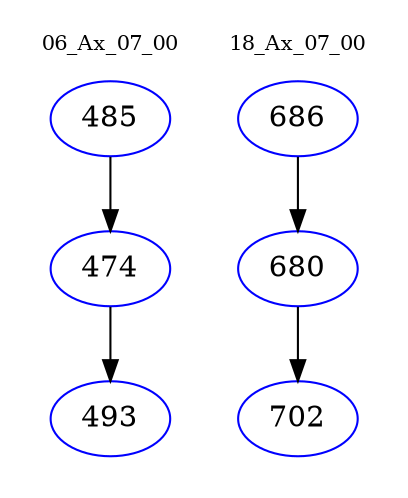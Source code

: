 digraph{
subgraph cluster_0 {
color = white
label = "06_Ax_07_00";
fontsize=10;
T0_485 [label="485", color="blue"]
T0_485 -> T0_474 [color="black"]
T0_474 [label="474", color="blue"]
T0_474 -> T0_493 [color="black"]
T0_493 [label="493", color="blue"]
}
subgraph cluster_1 {
color = white
label = "18_Ax_07_00";
fontsize=10;
T1_686 [label="686", color="blue"]
T1_686 -> T1_680 [color="black"]
T1_680 [label="680", color="blue"]
T1_680 -> T1_702 [color="black"]
T1_702 [label="702", color="blue"]
}
}
